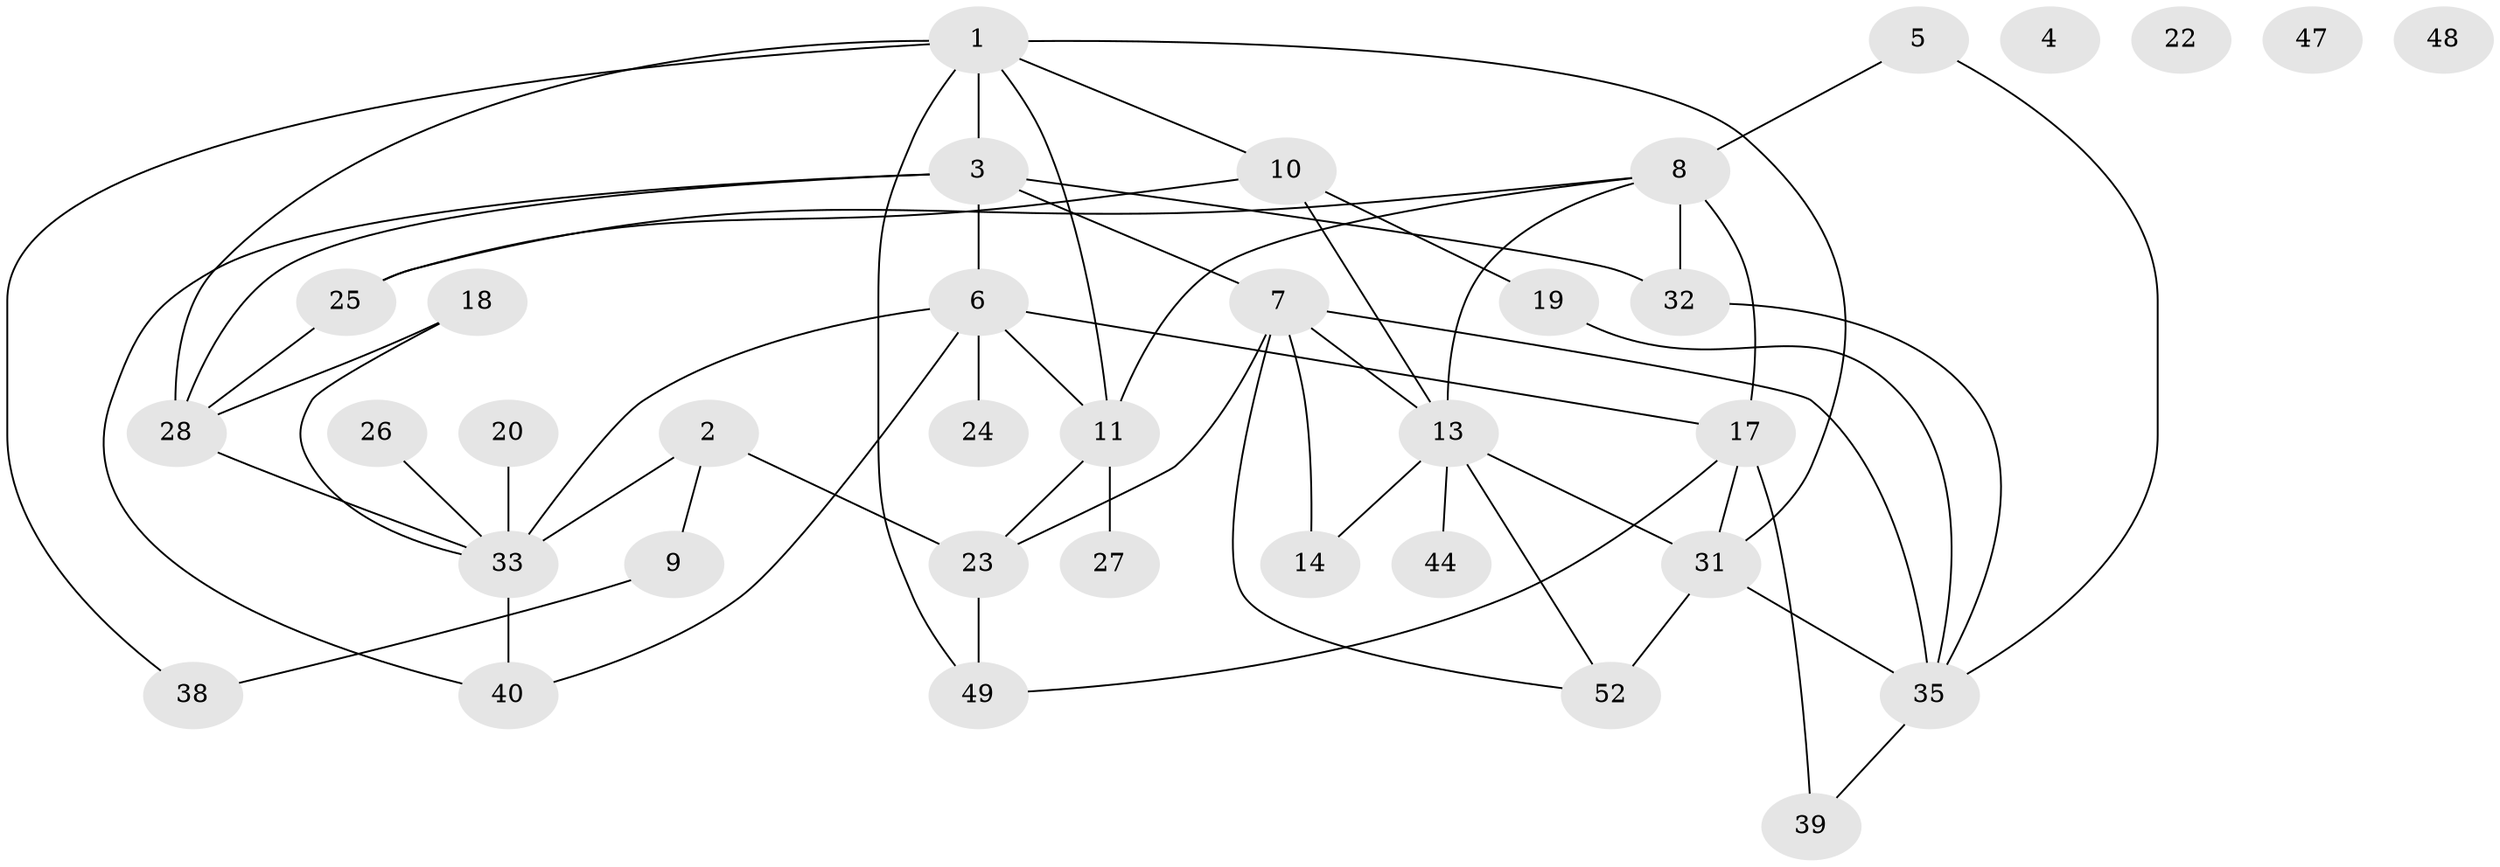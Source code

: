 // original degree distribution, {5: 0.125, 2: 0.21428571428571427, 4: 0.19642857142857142, 0: 0.07142857142857142, 3: 0.23214285714285715, 6: 0.05357142857142857, 1: 0.10714285714285714}
// Generated by graph-tools (version 1.1) at 2025/41/03/06/25 10:41:23]
// undirected, 36 vertices, 58 edges
graph export_dot {
graph [start="1"]
  node [color=gray90,style=filled];
  1 [super="+43"];
  2 [super="+34"];
  3 [super="+16"];
  4;
  5 [super="+29"];
  6 [super="+21"];
  7 [super="+15"];
  8 [super="+46"];
  9;
  10 [super="+12"];
  11 [super="+56"];
  13 [super="+30"];
  14;
  17 [super="+54"];
  18;
  19;
  20 [super="+36"];
  22;
  23 [super="+51"];
  24;
  25;
  26;
  27;
  28 [super="+42"];
  31 [super="+53"];
  32 [super="+41"];
  33 [super="+37"];
  35 [super="+50"];
  38 [super="+45"];
  39 [super="+55"];
  40;
  44;
  47;
  48;
  49;
  52;
  1 -- 11;
  1 -- 38;
  1 -- 49;
  1 -- 28;
  1 -- 10;
  1 -- 3;
  1 -- 31;
  2 -- 9;
  2 -- 33;
  2 -- 23;
  3 -- 28;
  3 -- 32;
  3 -- 40;
  3 -- 7;
  3 -- 6;
  5 -- 8 [weight=2];
  5 -- 35 [weight=2];
  6 -- 24;
  6 -- 17;
  6 -- 33;
  6 -- 40;
  6 -- 11;
  7 -- 14;
  7 -- 52;
  7 -- 13;
  7 -- 35 [weight=2];
  7 -- 23;
  8 -- 25;
  8 -- 17;
  8 -- 13;
  8 -- 11;
  8 -- 32;
  9 -- 38;
  10 -- 19;
  10 -- 25;
  10 -- 13;
  11 -- 27;
  11 -- 23;
  13 -- 14;
  13 -- 44;
  13 -- 31;
  13 -- 52;
  17 -- 49;
  17 -- 39 [weight=2];
  17 -- 31;
  18 -- 28;
  18 -- 33;
  19 -- 35;
  20 -- 33 [weight=2];
  23 -- 49;
  25 -- 28;
  26 -- 33;
  28 -- 33;
  31 -- 35;
  31 -- 52;
  32 -- 35;
  33 -- 40;
  35 -- 39;
}
